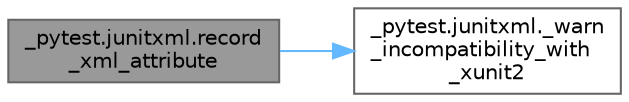 digraph "_pytest.junitxml.record_xml_attribute"
{
 // LATEX_PDF_SIZE
  bgcolor="transparent";
  edge [fontname=Helvetica,fontsize=10,labelfontname=Helvetica,labelfontsize=10];
  node [fontname=Helvetica,fontsize=10,shape=box,height=0.2,width=0.4];
  rankdir="LR";
  Node1 [id="Node000001",label="_pytest.junitxml.record\l_xml_attribute",height=0.2,width=0.4,color="gray40", fillcolor="grey60", style="filled", fontcolor="black",tooltip=" "];
  Node1 -> Node2 [id="edge1_Node000001_Node000002",color="steelblue1",style="solid",tooltip=" "];
  Node2 [id="Node000002",label="_pytest.junitxml._warn\l_incompatibility_with\l_xunit2",height=0.2,width=0.4,color="grey40", fillcolor="white", style="filled",URL="$namespace__pytest_1_1junitxml.html#a060a8970c8f37fbb1324a0788ef414af",tooltip=" "];
}
